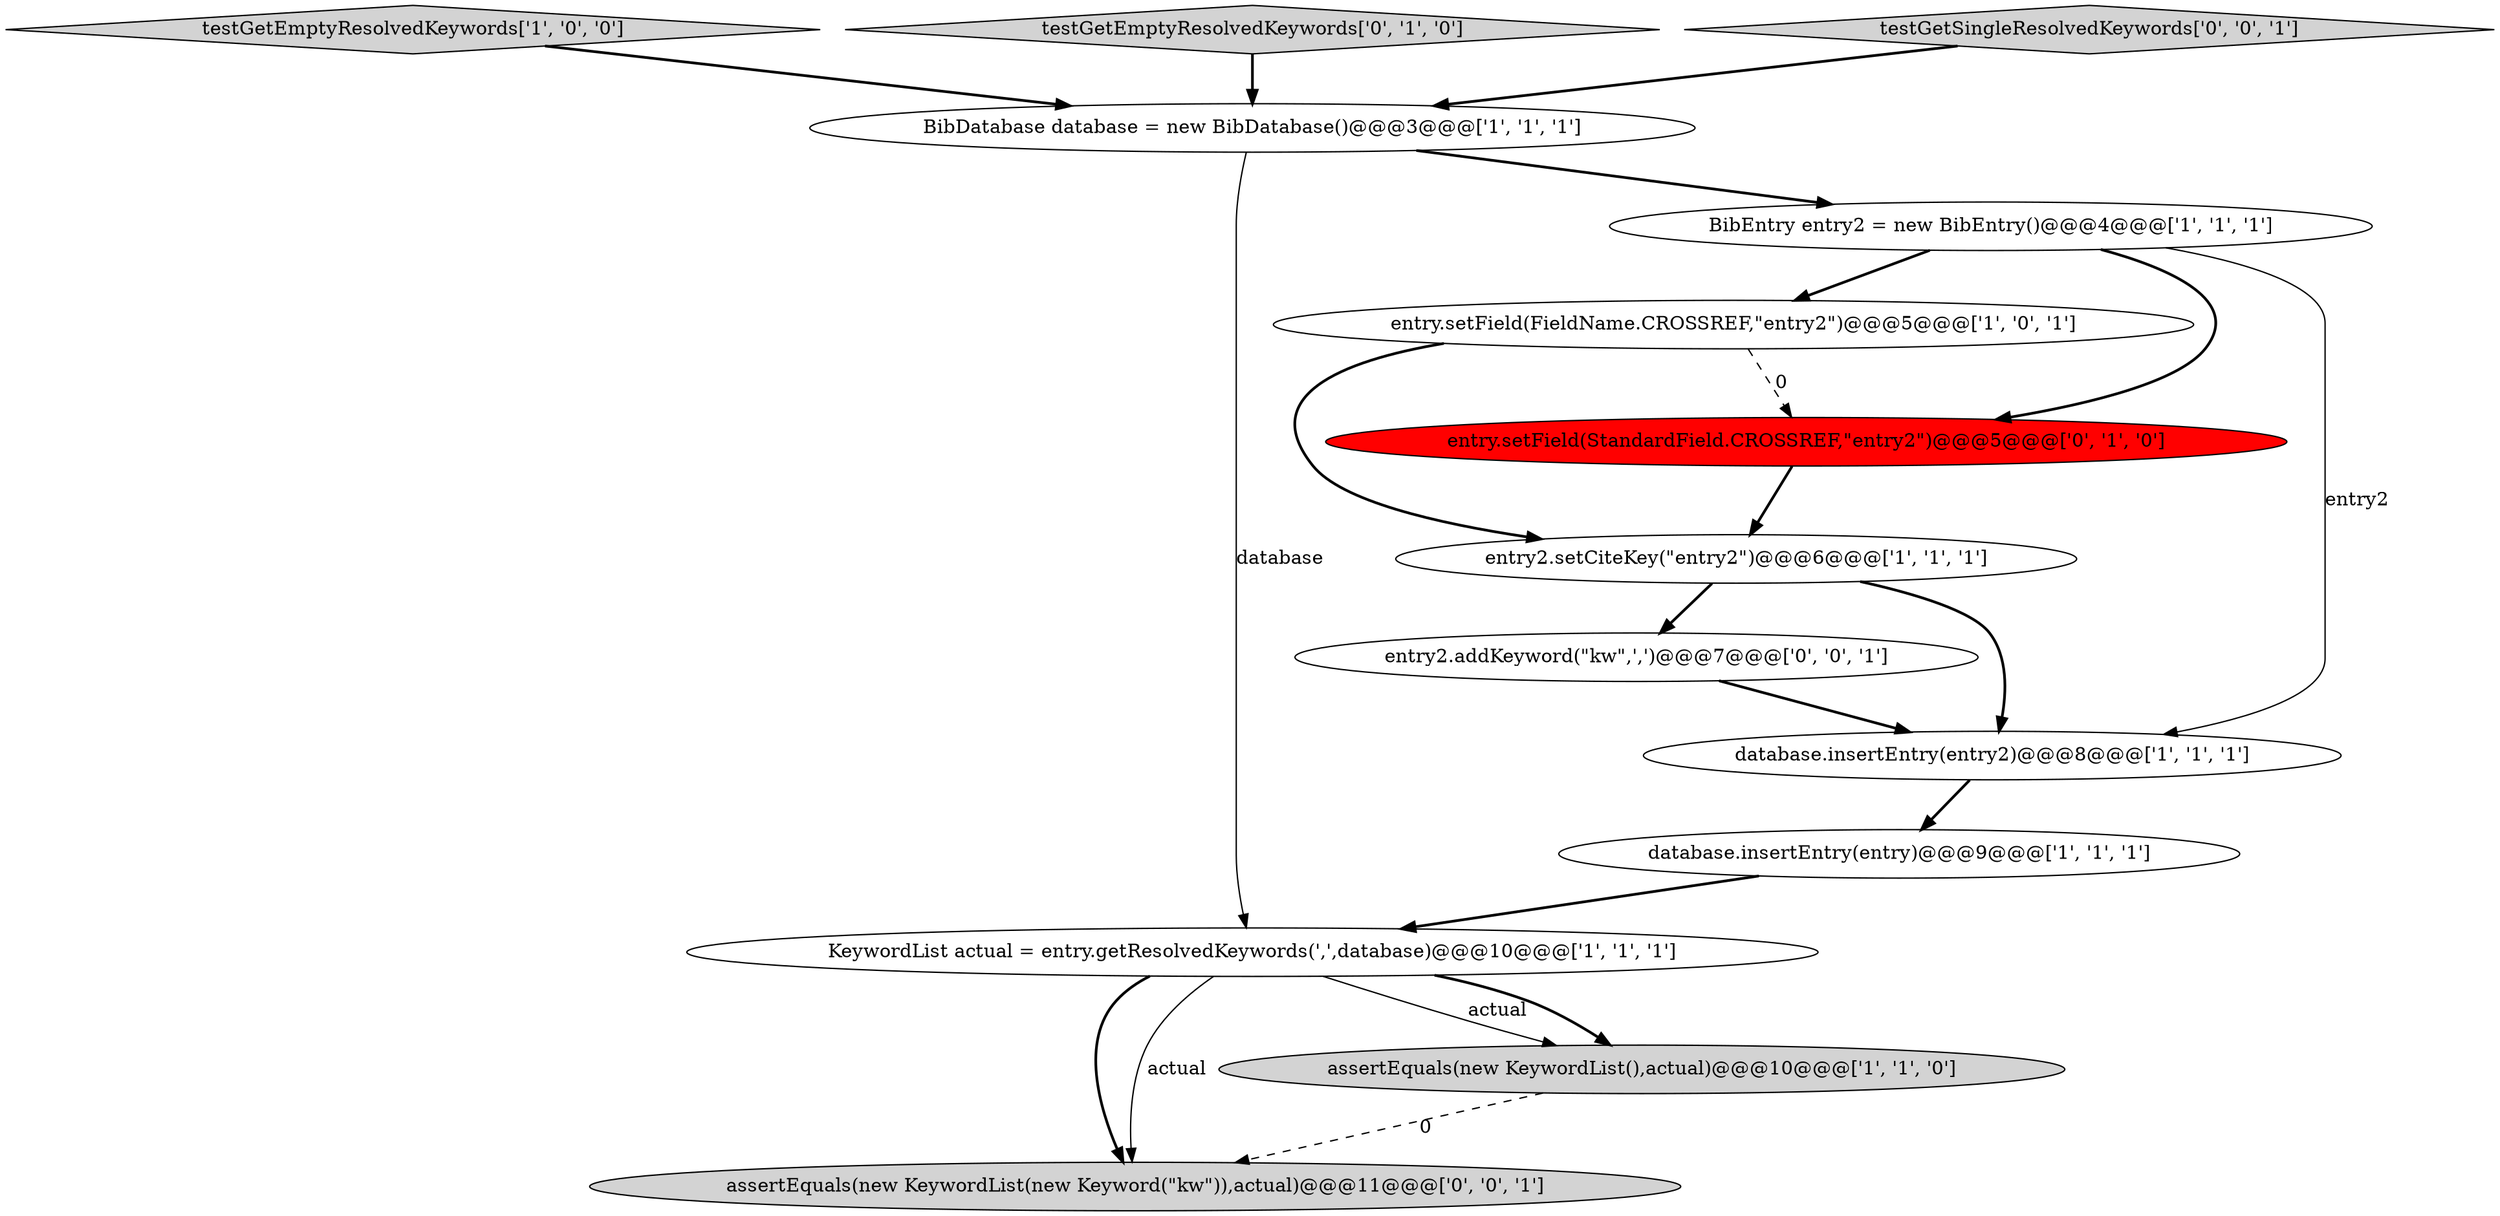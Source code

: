 digraph {
2 [style = filled, label = "KeywordList actual = entry.getResolvedKeywords(',',database)@@@10@@@['1', '1', '1']", fillcolor = white, shape = ellipse image = "AAA0AAABBB1BBB"];
1 [style = filled, label = "testGetEmptyResolvedKeywords['1', '0', '0']", fillcolor = lightgray, shape = diamond image = "AAA0AAABBB1BBB"];
13 [style = filled, label = "assertEquals(new KeywordList(new Keyword(\"kw\")),actual)@@@11@@@['0', '0', '1']", fillcolor = lightgray, shape = ellipse image = "AAA0AAABBB3BBB"];
9 [style = filled, label = "testGetEmptyResolvedKeywords['0', '1', '0']", fillcolor = lightgray, shape = diamond image = "AAA0AAABBB2BBB"];
4 [style = filled, label = "database.insertEntry(entry)@@@9@@@['1', '1', '1']", fillcolor = white, shape = ellipse image = "AAA0AAABBB1BBB"];
5 [style = filled, label = "entry.setField(FieldName.CROSSREF,\"entry2\")@@@5@@@['1', '0', '1']", fillcolor = white, shape = ellipse image = "AAA0AAABBB1BBB"];
12 [style = filled, label = "entry2.addKeyword(\"kw\",',')@@@7@@@['0', '0', '1']", fillcolor = white, shape = ellipse image = "AAA0AAABBB3BBB"];
10 [style = filled, label = "entry.setField(StandardField.CROSSREF,\"entry2\")@@@5@@@['0', '1', '0']", fillcolor = red, shape = ellipse image = "AAA1AAABBB2BBB"];
7 [style = filled, label = "BibEntry entry2 = new BibEntry()@@@4@@@['1', '1', '1']", fillcolor = white, shape = ellipse image = "AAA0AAABBB1BBB"];
0 [style = filled, label = "BibDatabase database = new BibDatabase()@@@3@@@['1', '1', '1']", fillcolor = white, shape = ellipse image = "AAA0AAABBB1BBB"];
8 [style = filled, label = "assertEquals(new KeywordList(),actual)@@@10@@@['1', '1', '0']", fillcolor = lightgray, shape = ellipse image = "AAA0AAABBB1BBB"];
11 [style = filled, label = "testGetSingleResolvedKeywords['0', '0', '1']", fillcolor = lightgray, shape = diamond image = "AAA0AAABBB3BBB"];
6 [style = filled, label = "entry2.setCiteKey(\"entry2\")@@@6@@@['1', '1', '1']", fillcolor = white, shape = ellipse image = "AAA0AAABBB1BBB"];
3 [style = filled, label = "database.insertEntry(entry2)@@@8@@@['1', '1', '1']", fillcolor = white, shape = ellipse image = "AAA0AAABBB1BBB"];
6->3 [style = bold, label=""];
9->0 [style = bold, label=""];
7->3 [style = solid, label="entry2"];
7->10 [style = bold, label=""];
4->2 [style = bold, label=""];
1->0 [style = bold, label=""];
3->4 [style = bold, label=""];
10->6 [style = bold, label=""];
8->13 [style = dashed, label="0"];
2->13 [style = bold, label=""];
0->7 [style = bold, label=""];
0->2 [style = solid, label="database"];
7->5 [style = bold, label=""];
11->0 [style = bold, label=""];
5->6 [style = bold, label=""];
2->13 [style = solid, label="actual"];
5->10 [style = dashed, label="0"];
2->8 [style = solid, label="actual"];
12->3 [style = bold, label=""];
2->8 [style = bold, label=""];
6->12 [style = bold, label=""];
}
